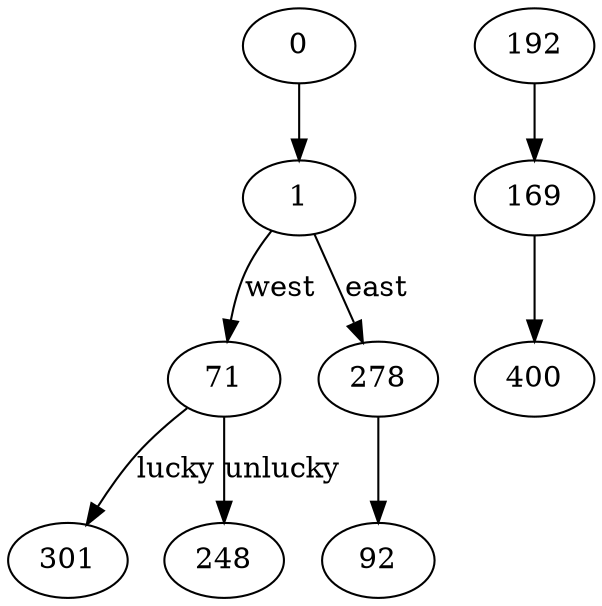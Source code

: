 /* https://dagrejs.github.io/project/dagre-d3/latest/demo/interactive-demo.html */
digraph {
  0 -> 1

  1 -> 71 [label="west"]
  1 -> 278 [label="east"]

  71 -> 301 [label="lucky"]
  71 -> 248 [label="unlucky"]

  278 -> 92

  169 -> 400

  192 -> 169
}
